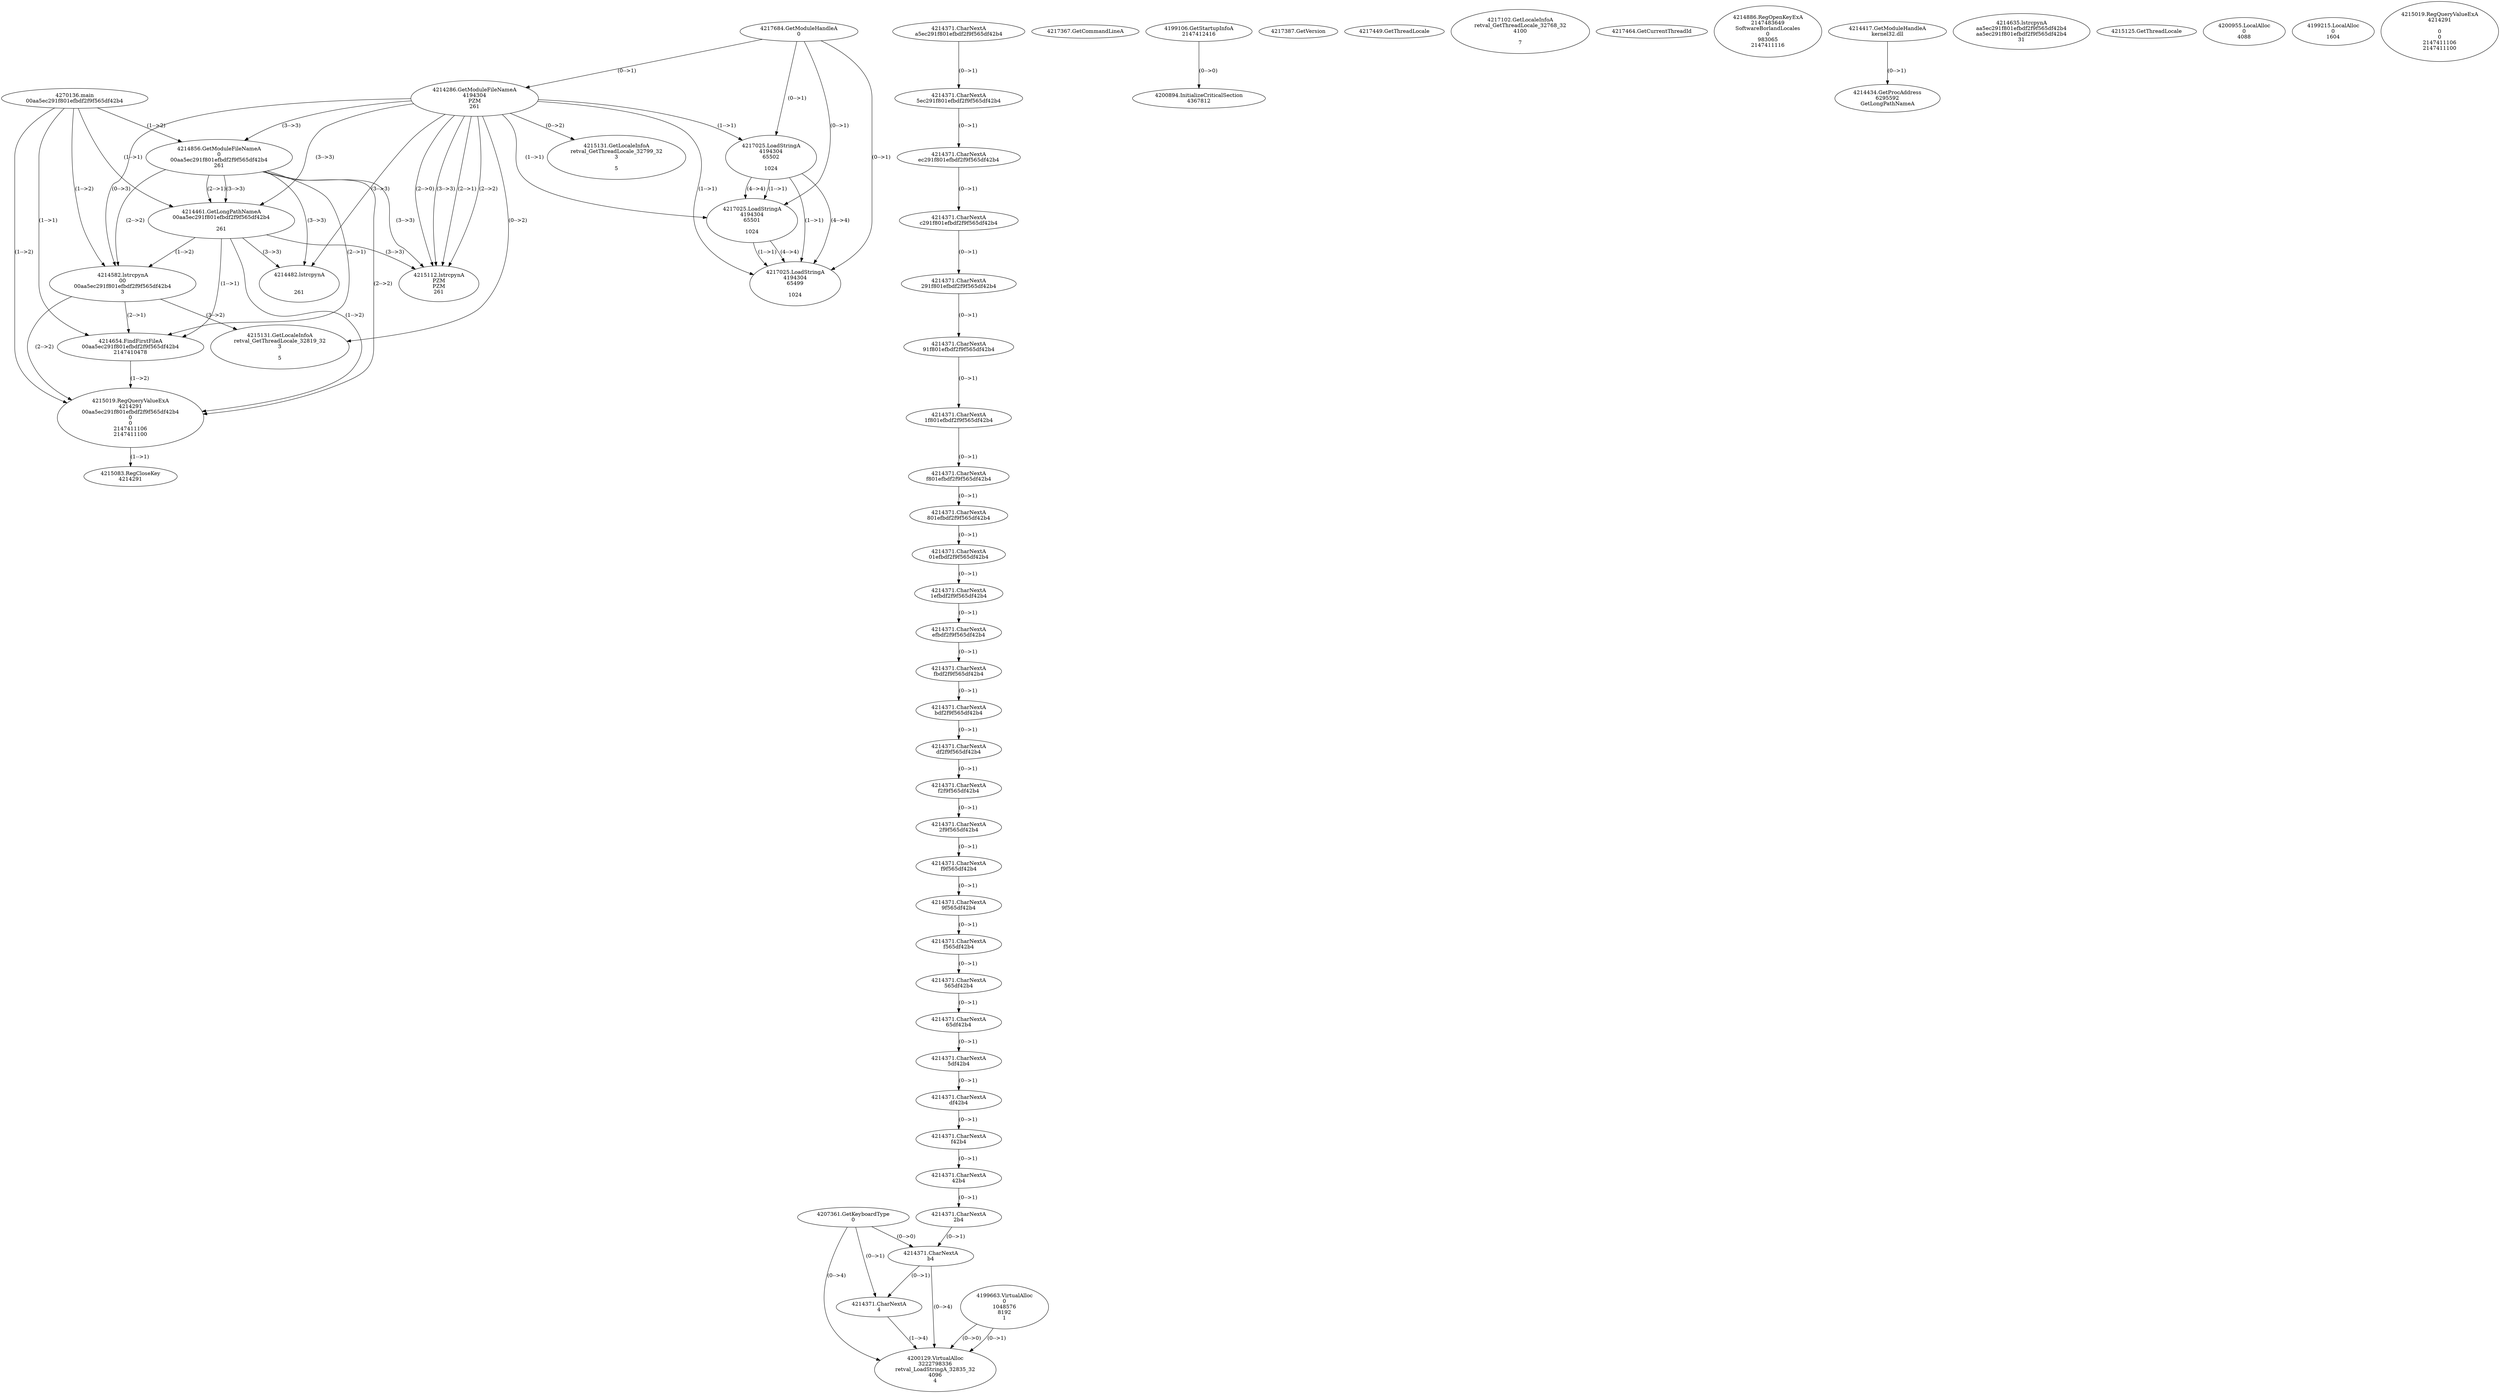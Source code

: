 // Global SCDG with merge call
digraph {
	0 [label="4270136.main
00aa5ec291f801efbdf2f9f565df42b4"]
	1 [label="4217684.GetModuleHandleA
0"]
	2 [label="4207361.GetKeyboardType
0"]
	3 [label="4217367.GetCommandLineA
"]
	4 [label="4199106.GetStartupInfoA
2147412416"]
	5 [label="4217387.GetVersion
"]
	6 [label="4217449.GetThreadLocale
"]
	7 [label="4217102.GetLocaleInfoA
retval_GetThreadLocale_32768_32
4100

7"]
	8 [label="4217464.GetCurrentThreadId
"]
	9 [label="4214286.GetModuleFileNameA
4194304
PZM
261"]
	1 -> 9 [label="(0-->1)"]
	10 [label="4214856.GetModuleFileNameA
0
00aa5ec291f801efbdf2f9f565df42b4
261"]
	0 -> 10 [label="(1-->2)"]
	9 -> 10 [label="(3-->3)"]
	11 [label="4214886.RegOpenKeyExA
2147483649
Software\Borland\Locales
0
983065
2147411116"]
	12 [label="4214417.GetModuleHandleA
kernel32.dll"]
	13 [label="4214434.GetProcAddress
6295592
GetLongPathNameA"]
	12 -> 13 [label="(0-->1)"]
	14 [label="4214461.GetLongPathNameA
00aa5ec291f801efbdf2f9f565df42b4

261"]
	0 -> 14 [label="(1-->1)"]
	10 -> 14 [label="(2-->1)"]
	9 -> 14 [label="(3-->3)"]
	10 -> 14 [label="(3-->3)"]
	15 [label="4214582.lstrcpynA
00
00aa5ec291f801efbdf2f9f565df42b4
3"]
	0 -> 15 [label="(1-->2)"]
	10 -> 15 [label="(2-->2)"]
	14 -> 15 [label="(1-->2)"]
	9 -> 15 [label="(0-->3)"]
	16 [label="4214371.CharNextA
a5ec291f801efbdf2f9f565df42b4"]
	17 [label="4214371.CharNextA
5ec291f801efbdf2f9f565df42b4"]
	16 -> 17 [label="(0-->1)"]
	18 [label="4214371.CharNextA
ec291f801efbdf2f9f565df42b4"]
	17 -> 18 [label="(0-->1)"]
	19 [label="4214371.CharNextA
c291f801efbdf2f9f565df42b4"]
	18 -> 19 [label="(0-->1)"]
	20 [label="4214371.CharNextA
291f801efbdf2f9f565df42b4"]
	19 -> 20 [label="(0-->1)"]
	21 [label="4214371.CharNextA
91f801efbdf2f9f565df42b4"]
	20 -> 21 [label="(0-->1)"]
	22 [label="4214371.CharNextA
1f801efbdf2f9f565df42b4"]
	21 -> 22 [label="(0-->1)"]
	23 [label="4214371.CharNextA
f801efbdf2f9f565df42b4"]
	22 -> 23 [label="(0-->1)"]
	24 [label="4214371.CharNextA
801efbdf2f9f565df42b4"]
	23 -> 24 [label="(0-->1)"]
	25 [label="4214371.CharNextA
01efbdf2f9f565df42b4"]
	24 -> 25 [label="(0-->1)"]
	26 [label="4214371.CharNextA
1efbdf2f9f565df42b4"]
	25 -> 26 [label="(0-->1)"]
	27 [label="4214371.CharNextA
efbdf2f9f565df42b4"]
	26 -> 27 [label="(0-->1)"]
	28 [label="4214371.CharNextA
fbdf2f9f565df42b4"]
	27 -> 28 [label="(0-->1)"]
	29 [label="4214371.CharNextA
bdf2f9f565df42b4"]
	28 -> 29 [label="(0-->1)"]
	30 [label="4214371.CharNextA
df2f9f565df42b4"]
	29 -> 30 [label="(0-->1)"]
	31 [label="4214371.CharNextA
f2f9f565df42b4"]
	30 -> 31 [label="(0-->1)"]
	32 [label="4214371.CharNextA
2f9f565df42b4"]
	31 -> 32 [label="(0-->1)"]
	33 [label="4214371.CharNextA
f9f565df42b4"]
	32 -> 33 [label="(0-->1)"]
	34 [label="4214371.CharNextA
9f565df42b4"]
	33 -> 34 [label="(0-->1)"]
	35 [label="4214371.CharNextA
f565df42b4"]
	34 -> 35 [label="(0-->1)"]
	36 [label="4214371.CharNextA
565df42b4"]
	35 -> 36 [label="(0-->1)"]
	37 [label="4214371.CharNextA
65df42b4"]
	36 -> 37 [label="(0-->1)"]
	38 [label="4214371.CharNextA
5df42b4"]
	37 -> 38 [label="(0-->1)"]
	39 [label="4214371.CharNextA
df42b4"]
	38 -> 39 [label="(0-->1)"]
	40 [label="4214371.CharNextA
f42b4"]
	39 -> 40 [label="(0-->1)"]
	41 [label="4214371.CharNextA
42b4"]
	40 -> 41 [label="(0-->1)"]
	42 [label="4214371.CharNextA
2b4"]
	41 -> 42 [label="(0-->1)"]
	43 [label="4214371.CharNextA
b4"]
	42 -> 43 [label="(0-->1)"]
	2 -> 43 [label="(0-->0)"]
	44 [label="4214371.CharNextA
4"]
	2 -> 44 [label="(0-->1)"]
	43 -> 44 [label="(0-->1)"]
	45 [label="4214635.lstrcpynA
aa5ec291f801efbdf2f9f565df42b4
aa5ec291f801efbdf2f9f565df42b4
31"]
	46 [label="4214654.FindFirstFileA
00aa5ec291f801efbdf2f9f565df42b4
2147410478"]
	0 -> 46 [label="(1-->1)"]
	10 -> 46 [label="(2-->1)"]
	14 -> 46 [label="(1-->1)"]
	15 -> 46 [label="(2-->1)"]
	47 [label="4215019.RegQueryValueExA
4214291
00aa5ec291f801efbdf2f9f565df42b4
0
0
2147411106
2147411100"]
	0 -> 47 [label="(1-->2)"]
	10 -> 47 [label="(2-->2)"]
	14 -> 47 [label="(1-->2)"]
	15 -> 47 [label="(2-->2)"]
	46 -> 47 [label="(1-->2)"]
	48 [label="4215083.RegCloseKey
4214291"]
	47 -> 48 [label="(1-->1)"]
	49 [label="4215112.lstrcpynA
PZM
PZM
261"]
	9 -> 49 [label="(2-->1)"]
	9 -> 49 [label="(2-->2)"]
	9 -> 49 [label="(3-->3)"]
	10 -> 49 [label="(3-->3)"]
	14 -> 49 [label="(3-->3)"]
	9 -> 49 [label="(2-->0)"]
	50 [label="4215125.GetThreadLocale
"]
	51 [label="4215131.GetLocaleInfoA
retval_GetThreadLocale_32819_32
3

5"]
	9 -> 51 [label="(0-->2)"]
	15 -> 51 [label="(3-->2)"]
	52 [label="4217025.LoadStringA
4194304
65502

1024"]
	1 -> 52 [label="(0-->1)"]
	9 -> 52 [label="(1-->1)"]
	53 [label="4217025.LoadStringA
4194304
65501

1024"]
	1 -> 53 [label="(0-->1)"]
	9 -> 53 [label="(1-->1)"]
	52 -> 53 [label="(1-->1)"]
	52 -> 53 [label="(4-->4)"]
	54 [label="4217025.LoadStringA
4194304
65499

1024"]
	1 -> 54 [label="(0-->1)"]
	9 -> 54 [label="(1-->1)"]
	52 -> 54 [label="(1-->1)"]
	53 -> 54 [label="(1-->1)"]
	52 -> 54 [label="(4-->4)"]
	53 -> 54 [label="(4-->4)"]
	55 [label="4200894.InitializeCriticalSection
4367812"]
	4 -> 55 [label="(0-->0)"]
	56 [label="4200955.LocalAlloc
0
4088"]
	57 [label="4199663.VirtualAlloc
0
1048576
8192
1"]
	58 [label="4199215.LocalAlloc
0
1604"]
	59 [label="4200129.VirtualAlloc
3222798336
retval_LoadStringA_32835_32
4096
4"]
	57 -> 59 [label="(0-->1)"]
	2 -> 59 [label="(0-->4)"]
	43 -> 59 [label="(0-->4)"]
	44 -> 59 [label="(1-->4)"]
	57 -> 59 [label="(0-->0)"]
	60 [label="4214482.lstrcpynA


261"]
	9 -> 60 [label="(3-->3)"]
	10 -> 60 [label="(3-->3)"]
	14 -> 60 [label="(3-->3)"]
	61 [label="4215019.RegQueryValueExA
4214291

0
0
2147411106
2147411100"]
	62 [label="4215131.GetLocaleInfoA
retval_GetThreadLocale_32799_32
3

5"]
	9 -> 62 [label="(0-->2)"]
}
